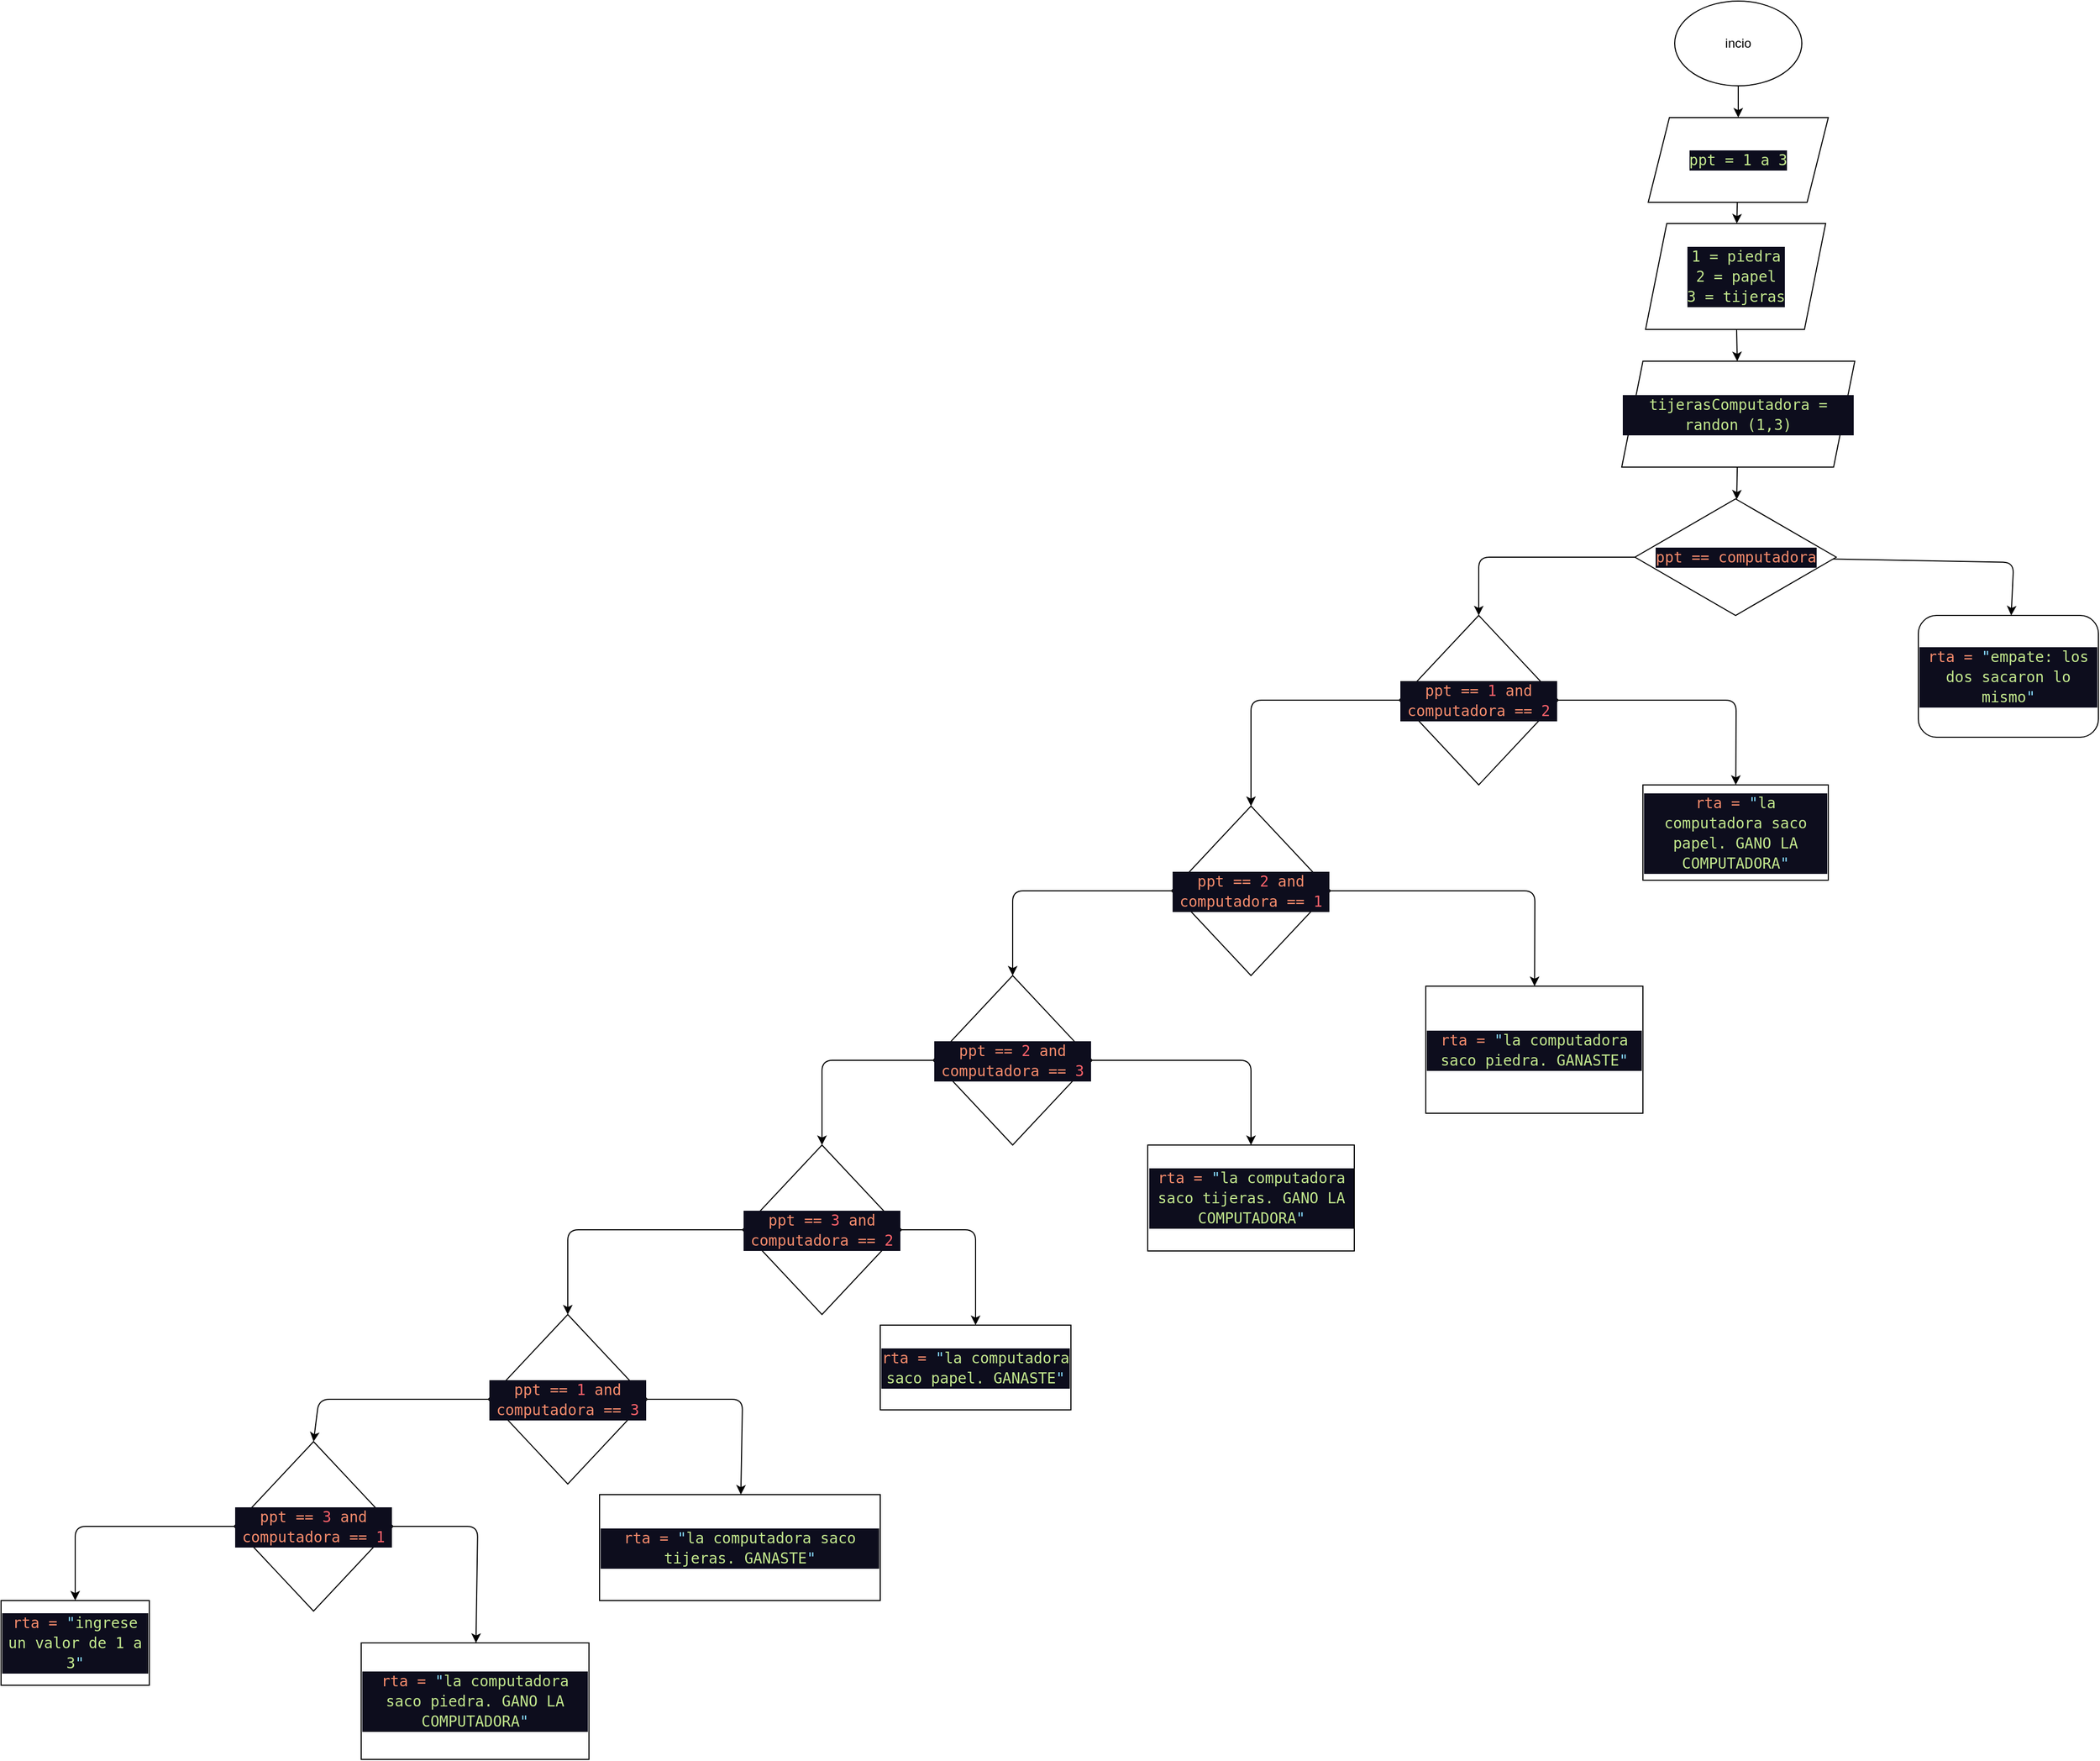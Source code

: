 <mxfile>
    <diagram id="k8i_2xDjWY05S3S8H_-K" name="Page-1">
        <mxGraphModel dx="2741" dy="470" grid="1" gridSize="10" guides="1" tooltips="1" connect="1" arrows="1" fold="1" page="1" pageScale="1" pageWidth="850" pageHeight="1100" math="0" shadow="0">
            <root>
                <mxCell id="0"/>
                <mxCell id="1" parent="0"/>
                <mxCell id="9" value="" style="edgeStyle=none;html=1;" edge="1" parent="1" source="2" target="8">
                    <mxGeometry relative="1" as="geometry"/>
                </mxCell>
                <mxCell id="2" value="incio" style="ellipse;whiteSpace=wrap;html=1;" vertex="1" parent="1">
                    <mxGeometry x="240" y="20" width="120" height="80" as="geometry"/>
                </mxCell>
                <mxCell id="7" value="" style="edgeStyle=none;html=1;" edge="1" parent="1" source="3" target="6">
                    <mxGeometry relative="1" as="geometry"/>
                </mxCell>
                <mxCell id="13" value="" style="edgeStyle=none;html=1;" edge="1" parent="1" source="6" target="12">
                    <mxGeometry relative="1" as="geometry"/>
                </mxCell>
                <mxCell id="6" value="&lt;div style=&quot;color: rgb(255, 255, 255); background-color: rgb(13, 13, 29); font-family: &amp;quot;Droid Sans Mono&amp;quot;, &amp;quot;monospace&amp;quot;, monospace; font-size: 14px; line-height: 19px;&quot;&gt;&lt;span style=&quot;color: rgb(195, 232, 141);&quot;&gt;tijerasComputadora = randon (1,3)&lt;/span&gt;&lt;/div&gt;" style="shape=parallelogram;perimeter=parallelogramPerimeter;whiteSpace=wrap;html=1;fixedSize=1;" vertex="1" parent="1">
                    <mxGeometry x="190" y="360" width="220" height="100" as="geometry"/>
                </mxCell>
                <mxCell id="3" value="&lt;div style=&quot;color: rgb(255, 255, 255); background-color: rgb(13, 13, 29); font-family: &amp;quot;Droid Sans Mono&amp;quot;, &amp;quot;monospace&amp;quot;, monospace; font-size: 14px; line-height: 19px;&quot;&gt;&lt;span style=&quot;color: #c3e88d;&quot;&gt;1 = piedra&lt;/span&gt;&lt;/div&gt;&lt;div style=&quot;color: rgb(255, 255, 255); background-color: rgb(13, 13, 29); font-family: &amp;quot;Droid Sans Mono&amp;quot;, &amp;quot;monospace&amp;quot;, monospace; font-size: 14px; line-height: 19px;&quot;&gt;&lt;span style=&quot;color: #c3e88d;&quot;&gt;2 = papel&lt;/span&gt;&lt;/div&gt;&lt;div style=&quot;color: rgb(255, 255, 255); background-color: rgb(13, 13, 29); font-family: &amp;quot;Droid Sans Mono&amp;quot;, &amp;quot;monospace&amp;quot;, monospace; font-size: 14px; line-height: 19px;&quot;&gt;&lt;span style=&quot;color: #c3e88d;&quot;&gt;3 = tijeras&lt;/span&gt;&lt;/div&gt;" style="shape=parallelogram;perimeter=parallelogramPerimeter;whiteSpace=wrap;html=1;fixedSize=1;" vertex="1" parent="1">
                    <mxGeometry x="212.5" y="230" width="170" height="100" as="geometry"/>
                </mxCell>
                <mxCell id="11" value="" style="edgeStyle=none;html=1;" edge="1" parent="1" source="8" target="3">
                    <mxGeometry relative="1" as="geometry"/>
                </mxCell>
                <mxCell id="8" value="&lt;div style=&quot;color: rgb(255, 255, 255); background-color: rgb(13, 13, 29); font-family: &amp;quot;Droid Sans Mono&amp;quot;, &amp;quot;monospace&amp;quot;, monospace; font-size: 14px; line-height: 19px;&quot;&gt;&lt;span style=&quot;color: rgb(195, 232, 141);&quot;&gt;ppt = 1 a 3&lt;/span&gt;&lt;br&gt;&lt;/div&gt;" style="shape=parallelogram;perimeter=parallelogramPerimeter;whiteSpace=wrap;html=1;fixedSize=1;" vertex="1" parent="1">
                    <mxGeometry x="215" y="130" width="170" height="80" as="geometry"/>
                </mxCell>
                <mxCell id="16" value="" style="edgeStyle=none;html=1;" edge="1" parent="1" source="12" target="15">
                    <mxGeometry relative="1" as="geometry">
                        <Array as="points">
                            <mxPoint x="560" y="550"/>
                        </Array>
                    </mxGeometry>
                </mxCell>
                <mxCell id="24" value="" style="edgeStyle=none;html=1;entryX=0.5;entryY=0;entryDx=0;entryDy=0;" edge="1" parent="1" source="12" target="17">
                    <mxGeometry relative="1" as="geometry">
                        <Array as="points">
                            <mxPoint x="55" y="545"/>
                        </Array>
                    </mxGeometry>
                </mxCell>
                <mxCell id="12" value="&lt;div style=&quot;color: rgb(255, 255, 255); background-color: rgb(13, 13, 29); font-family: &amp;quot;Droid Sans Mono&amp;quot;, &amp;quot;monospace&amp;quot;, monospace; font-size: 14px; line-height: 19px;&quot;&gt;&lt;span style=&quot;color: #f78c6c;&quot;&gt;ppt == computadora&lt;/span&gt;&lt;/div&gt;" style="rhombus;whiteSpace=wrap;html=1;" vertex="1" parent="1">
                    <mxGeometry x="202.5" y="490" width="190" height="110" as="geometry"/>
                </mxCell>
                <mxCell id="15" value="&lt;div style=&quot;color: rgb(255, 255, 255); background-color: rgb(13, 13, 29); font-family: &amp;quot;Droid Sans Mono&amp;quot;, &amp;quot;monospace&amp;quot;, monospace; font-weight: normal; font-size: 14px; line-height: 19px;&quot;&gt;&lt;div&gt;&lt;span style=&quot;color: #f78c6c;&quot;&gt;rta = &lt;/span&gt;&lt;span style=&quot;color: #89ddff;&quot;&gt;&quot;&lt;/span&gt;&lt;span style=&quot;color: #c3e88d;&quot;&gt;empate: los dos sacaron lo mismo&lt;/span&gt;&lt;span style=&quot;color: #89ddff;&quot;&gt;&quot;&lt;/span&gt;&lt;/div&gt;&lt;/div&gt;" style="rounded=1;whiteSpace=wrap;html=1;" vertex="1" parent="1">
                    <mxGeometry x="470" y="600" width="170" height="115" as="geometry"/>
                </mxCell>
                <mxCell id="26" value="" style="edgeStyle=none;html=1;" edge="1" parent="1" source="17" target="25">
                    <mxGeometry relative="1" as="geometry">
                        <Array as="points">
                            <mxPoint x="298" y="680"/>
                        </Array>
                    </mxGeometry>
                </mxCell>
                <mxCell id="28" value="" style="edgeStyle=none;html=1;entryX=0.5;entryY=0;entryDx=0;entryDy=0;" edge="1" parent="1" source="17" target="27">
                    <mxGeometry relative="1" as="geometry">
                        <Array as="points">
                            <mxPoint x="-160" y="680"/>
                        </Array>
                    </mxGeometry>
                </mxCell>
                <mxCell id="17" value="&lt;div style=&quot;color: rgb(255, 255, 255); background-color: rgb(13, 13, 29); font-family: &amp;quot;Droid Sans Mono&amp;quot;, &amp;quot;monospace&amp;quot;, monospace; font-weight: normal; font-size: 14px; line-height: 19px;&quot;&gt;&lt;div&gt;&lt;span style=&quot;color: #f78c6c;&quot;&gt;ppt == &lt;/span&gt;&lt;span style=&quot;color: #fc626a;&quot;&gt;1&lt;/span&gt;&lt;span style=&quot;color: #f78c6c;&quot;&gt; and computadora == &lt;/span&gt;&lt;span style=&quot;color: #fc626a;&quot;&gt;2&lt;/span&gt;&lt;/div&gt;&lt;/div&gt;" style="rhombus;whiteSpace=wrap;html=1;" vertex="1" parent="1">
                    <mxGeometry x="-20" y="600" width="150" height="160" as="geometry"/>
                </mxCell>
                <mxCell id="25" value="&lt;div style=&quot;color: rgb(255, 255, 255); background-color: rgb(13, 13, 29); font-family: &amp;quot;Droid Sans Mono&amp;quot;, &amp;quot;monospace&amp;quot;, monospace; font-size: 14px; line-height: 19px;&quot;&gt;&lt;span style=&quot;color: #f78c6c;&quot;&gt;rta = &lt;/span&gt;&lt;span style=&quot;color: #89ddff;&quot;&gt;&quot;&lt;/span&gt;&lt;span style=&quot;color: #c3e88d;&quot;&gt;la computadora saco papel. GANO LA COMPUTADORA&lt;/span&gt;&lt;span style=&quot;color: #89ddff;&quot;&gt;&quot;&lt;/span&gt;&lt;/div&gt;" style="whiteSpace=wrap;html=1;" vertex="1" parent="1">
                    <mxGeometry x="210" y="760" width="175" height="90" as="geometry"/>
                </mxCell>
                <mxCell id="31" value="" style="edgeStyle=none;html=1;" edge="1" parent="1" source="27" target="30">
                    <mxGeometry relative="1" as="geometry">
                        <Array as="points">
                            <mxPoint x="108" y="860"/>
                        </Array>
                    </mxGeometry>
                </mxCell>
                <mxCell id="33" value="" style="edgeStyle=none;html=1;entryX=0.5;entryY=0;entryDx=0;entryDy=0;" edge="1" parent="1" source="27" target="32">
                    <mxGeometry relative="1" as="geometry">
                        <Array as="points">
                            <mxPoint x="-385" y="860"/>
                        </Array>
                    </mxGeometry>
                </mxCell>
                <mxCell id="27" value="&lt;div style=&quot;color: rgb(255, 255, 255); background-color: rgb(13, 13, 29); font-family: &amp;quot;Droid Sans Mono&amp;quot;, &amp;quot;monospace&amp;quot;, monospace; font-weight: normal; font-size: 14px; line-height: 19px;&quot;&gt;&lt;div style=&quot;line-height: 19px;&quot;&gt;&lt;span style=&quot;color: #f78c6c;&quot;&gt;ppt == &lt;/span&gt;&lt;span style=&quot;color: #fc626a;&quot;&gt;2&lt;/span&gt;&lt;span style=&quot;color: #f78c6c;&quot;&gt; and computadora == &lt;/span&gt;&lt;span style=&quot;color: #fc626a;&quot;&gt;1&lt;/span&gt;&lt;/div&gt;&lt;/div&gt;" style="rhombus;whiteSpace=wrap;html=1;" vertex="1" parent="1">
                    <mxGeometry x="-235" y="780" width="150" height="160" as="geometry"/>
                </mxCell>
                <mxCell id="30" value="&lt;div style=&quot;color: rgb(255, 255, 255); background-color: rgb(13, 13, 29); font-family: &amp;quot;Droid Sans Mono&amp;quot;, &amp;quot;monospace&amp;quot;, monospace; font-size: 14px; line-height: 19px;&quot;&gt;&lt;span style=&quot;color: #f78c6c;&quot;&gt;rta = &lt;/span&gt;&lt;span style=&quot;color: #89ddff;&quot;&gt;&quot;&lt;/span&gt;&lt;span style=&quot;color: #c3e88d;&quot;&gt;la computadora saco piedra. GANASTE&lt;/span&gt;&lt;span style=&quot;color: #89ddff;&quot;&gt;&quot;&lt;/span&gt;&lt;/div&gt;" style="whiteSpace=wrap;html=1;" vertex="1" parent="1">
                    <mxGeometry x="5" y="950" width="205" height="120" as="geometry"/>
                </mxCell>
                <mxCell id="35" value="" style="edgeStyle=none;html=1;" edge="1" parent="1" source="32" target="34">
                    <mxGeometry relative="1" as="geometry">
                        <Array as="points">
                            <mxPoint x="-160" y="1020"/>
                        </Array>
                    </mxGeometry>
                </mxCell>
                <mxCell id="37" value="" style="edgeStyle=none;html=1;entryX=0.5;entryY=0;entryDx=0;entryDy=0;" edge="1" parent="1" source="32" target="36">
                    <mxGeometry relative="1" as="geometry">
                        <Array as="points">
                            <mxPoint x="-565" y="1020"/>
                        </Array>
                    </mxGeometry>
                </mxCell>
                <mxCell id="32" value="&lt;div style=&quot;color: rgb(255, 255, 255); background-color: rgb(13, 13, 29); font-family: &amp;quot;Droid Sans Mono&amp;quot;, &amp;quot;monospace&amp;quot;, monospace; font-weight: normal; font-size: 14px; line-height: 19px;&quot;&gt;&lt;div style=&quot;line-height: 19px;&quot;&gt;&lt;div style=&quot;line-height: 19px;&quot;&gt;&lt;span style=&quot;color: #f78c6c;&quot;&gt;ppt == &lt;/span&gt;&lt;span style=&quot;color: #fc626a;&quot;&gt;2&lt;/span&gt;&lt;span style=&quot;color: #f78c6c;&quot;&gt; and computadora == &lt;/span&gt;&lt;span style=&quot;color: #fc626a;&quot;&gt;3&lt;/span&gt;&lt;/div&gt;&lt;/div&gt;&lt;/div&gt;" style="rhombus;whiteSpace=wrap;html=1;" vertex="1" parent="1">
                    <mxGeometry x="-460" y="940" width="150" height="160" as="geometry"/>
                </mxCell>
                <mxCell id="34" value="&lt;div style=&quot;color: rgb(255, 255, 255); background-color: rgb(13, 13, 29); font-family: &amp;quot;Droid Sans Mono&amp;quot;, &amp;quot;monospace&amp;quot;, monospace; font-size: 14px; line-height: 19px;&quot;&gt;&lt;span style=&quot;color: #f78c6c;&quot;&gt;rta = &lt;/span&gt;&lt;span style=&quot;color: #89ddff;&quot;&gt;&quot;&lt;/span&gt;&lt;span style=&quot;color: #c3e88d;&quot;&gt;la computadora saco tijeras. GANO LA COMPUTADORA&lt;/span&gt;&lt;span style=&quot;color: #89ddff;&quot;&gt;&quot;&lt;/span&gt;&lt;/div&gt;" style="whiteSpace=wrap;html=1;" vertex="1" parent="1">
                    <mxGeometry x="-257.5" y="1100" width="195" height="100" as="geometry"/>
                </mxCell>
                <mxCell id="39" value="" style="edgeStyle=none;html=1;" edge="1" parent="1" source="36" target="38">
                    <mxGeometry relative="1" as="geometry">
                        <Array as="points">
                            <mxPoint x="-420" y="1180"/>
                        </Array>
                    </mxGeometry>
                </mxCell>
                <mxCell id="41" value="" style="edgeStyle=none;html=1;entryX=0.5;entryY=0;entryDx=0;entryDy=0;" edge="1" parent="1" source="36" target="40">
                    <mxGeometry relative="1" as="geometry">
                        <Array as="points">
                            <mxPoint x="-805" y="1180"/>
                        </Array>
                    </mxGeometry>
                </mxCell>
                <mxCell id="36" value="&lt;div style=&quot;color: rgb(255, 255, 255); background-color: rgb(13, 13, 29); font-family: &amp;quot;Droid Sans Mono&amp;quot;, &amp;quot;monospace&amp;quot;, monospace; font-weight: normal; font-size: 14px; line-height: 19px;&quot;&gt;&lt;div style=&quot;line-height: 19px;&quot;&gt;&lt;div style=&quot;line-height: 19px;&quot;&gt;&lt;div style=&quot;line-height: 19px;&quot;&gt;&lt;span style=&quot;color: #f78c6c;&quot;&gt;ppt == &lt;/span&gt;&lt;span style=&quot;color: #fc626a;&quot;&gt;3&lt;/span&gt;&lt;span style=&quot;color: #f78c6c;&quot;&gt; and computadora == &lt;/span&gt;&lt;span style=&quot;color: #fc626a;&quot;&gt;2&lt;/span&gt;&lt;/div&gt;&lt;/div&gt;&lt;/div&gt;&lt;/div&gt;" style="rhombus;whiteSpace=wrap;html=1;" vertex="1" parent="1">
                    <mxGeometry x="-640" y="1100" width="150" height="160" as="geometry"/>
                </mxCell>
                <mxCell id="38" value="&lt;div style=&quot;color: rgb(255, 255, 255); background-color: rgb(13, 13, 29); font-family: &amp;quot;Droid Sans Mono&amp;quot;, &amp;quot;monospace&amp;quot;, monospace; font-size: 14px; line-height: 19px;&quot;&gt;&lt;span style=&quot;color: #f78c6c;&quot;&gt;rta = &lt;/span&gt;&lt;span style=&quot;color: #89ddff;&quot;&gt;&quot;&lt;/span&gt;&lt;span style=&quot;color: #c3e88d;&quot;&gt;la computadora saco papel. GANASTE&lt;/span&gt;&lt;span style=&quot;color: #89ddff;&quot;&gt;&quot;&lt;/span&gt;&lt;/div&gt;" style="whiteSpace=wrap;html=1;" vertex="1" parent="1">
                    <mxGeometry x="-510" y="1270" width="180" height="80" as="geometry"/>
                </mxCell>
                <mxCell id="43" value="" style="edgeStyle=none;html=1;" edge="1" parent="1" source="40" target="42">
                    <mxGeometry relative="1" as="geometry">
                        <Array as="points">
                            <mxPoint x="-640" y="1340"/>
                        </Array>
                    </mxGeometry>
                </mxCell>
                <mxCell id="45" style="edgeStyle=none;html=1;entryX=0.5;entryY=0;entryDx=0;entryDy=0;" edge="1" parent="1" source="40" target="44">
                    <mxGeometry relative="1" as="geometry">
                        <Array as="points">
                            <mxPoint x="-1040" y="1340"/>
                        </Array>
                    </mxGeometry>
                </mxCell>
                <mxCell id="40" value="&lt;div style=&quot;color: rgb(255, 255, 255); background-color: rgb(13, 13, 29); font-family: &amp;quot;Droid Sans Mono&amp;quot;, &amp;quot;monospace&amp;quot;, monospace; font-weight: normal; font-size: 14px; line-height: 19px;&quot;&gt;&lt;div style=&quot;line-height: 19px;&quot;&gt;&lt;div style=&quot;line-height: 19px;&quot;&gt;&lt;div style=&quot;line-height: 19px;&quot;&gt;&lt;div style=&quot;line-height: 19px;&quot;&gt;&lt;span style=&quot;color: #f78c6c;&quot;&gt;ppt == &lt;/span&gt;&lt;span style=&quot;color: #fc626a;&quot;&gt;1&lt;/span&gt;&lt;span style=&quot;color: #f78c6c;&quot;&gt; and computadora == &lt;/span&gt;&lt;span style=&quot;color: #fc626a;&quot;&gt;3&lt;/span&gt;&lt;/div&gt;&lt;/div&gt;&lt;/div&gt;&lt;/div&gt;&lt;/div&gt;" style="rhombus;whiteSpace=wrap;html=1;" vertex="1" parent="1">
                    <mxGeometry x="-880" y="1260" width="150" height="160" as="geometry"/>
                </mxCell>
                <mxCell id="42" value="&lt;div style=&quot;color: rgb(255, 255, 255); background-color: rgb(13, 13, 29); font-family: &amp;quot;Droid Sans Mono&amp;quot;, &amp;quot;monospace&amp;quot;, monospace; font-size: 14px; line-height: 19px;&quot;&gt;&lt;span style=&quot;color: #f78c6c;&quot;&gt;rta = &lt;/span&gt;&lt;span style=&quot;color: #89ddff;&quot;&gt;&quot;&lt;/span&gt;&lt;span style=&quot;color: #c3e88d;&quot;&gt;la computadora saco tijeras. GANASTE&lt;/span&gt;&lt;span style=&quot;color: #89ddff;&quot;&gt;&quot;&lt;/span&gt;&lt;/div&gt;" style="whiteSpace=wrap;html=1;" vertex="1" parent="1">
                    <mxGeometry x="-775" y="1430" width="265" height="100" as="geometry"/>
                </mxCell>
                <mxCell id="47" value="" style="edgeStyle=none;html=1;" edge="1" parent="1" source="44" target="46">
                    <mxGeometry relative="1" as="geometry">
                        <Array as="points">
                            <mxPoint x="-890" y="1460"/>
                        </Array>
                    </mxGeometry>
                </mxCell>
                <mxCell id="49" style="edgeStyle=none;html=1;entryX=0.5;entryY=0;entryDx=0;entryDy=0;" edge="1" parent="1" source="44" target="48">
                    <mxGeometry relative="1" as="geometry">
                        <Array as="points">
                            <mxPoint x="-1270" y="1460"/>
                        </Array>
                    </mxGeometry>
                </mxCell>
                <mxCell id="44" value="&lt;div style=&quot;color: rgb(255, 255, 255); background-color: rgb(13, 13, 29); font-family: &amp;quot;Droid Sans Mono&amp;quot;, &amp;quot;monospace&amp;quot;, monospace; font-weight: normal; font-size: 14px; line-height: 19px;&quot;&gt;&lt;div style=&quot;line-height: 19px;&quot;&gt;&lt;div style=&quot;line-height: 19px;&quot;&gt;&lt;div style=&quot;line-height: 19px;&quot;&gt;&lt;div style=&quot;line-height: 19px;&quot;&gt;&lt;div style=&quot;line-height: 19px;&quot;&gt;&lt;span style=&quot;color: #f78c6c;&quot;&gt;ppt == &lt;/span&gt;&lt;span style=&quot;color: #fc626a;&quot;&gt;3&lt;/span&gt;&lt;span style=&quot;color: #f78c6c;&quot;&gt; and computadora == &lt;/span&gt;&lt;span style=&quot;color: #fc626a;&quot;&gt;1&lt;/span&gt;&lt;/div&gt;&lt;/div&gt;&lt;/div&gt;&lt;/div&gt;&lt;/div&gt;&lt;/div&gt;" style="rhombus;whiteSpace=wrap;html=1;" vertex="1" parent="1">
                    <mxGeometry x="-1120" y="1380" width="150" height="160" as="geometry"/>
                </mxCell>
                <mxCell id="46" value="&lt;div style=&quot;color: rgb(255, 255, 255); background-color: rgb(13, 13, 29); font-family: &amp;quot;Droid Sans Mono&amp;quot;, &amp;quot;monospace&amp;quot;, monospace; font-size: 14px; line-height: 19px;&quot;&gt;&lt;div style=&quot;line-height: 19px;&quot;&gt;&lt;span style=&quot;color: #f78c6c;&quot;&gt;rta = &lt;/span&gt;&lt;span style=&quot;color: #89ddff;&quot;&gt;&quot;&lt;/span&gt;&lt;span style=&quot;color: #c3e88d;&quot;&gt;la computadora saco piedra. GANO LA COMPUTADORA&lt;/span&gt;&lt;span style=&quot;color: #89ddff;&quot;&gt;&quot;&lt;/span&gt;&lt;/div&gt;&lt;/div&gt;" style="whiteSpace=wrap;html=1;" vertex="1" parent="1">
                    <mxGeometry x="-1000" y="1570" width="215" height="110" as="geometry"/>
                </mxCell>
                <mxCell id="48" value="&lt;div style=&quot;color: rgb(255, 255, 255); background-color: rgb(13, 13, 29); font-family: &amp;quot;Droid Sans Mono&amp;quot;, &amp;quot;monospace&amp;quot;, monospace; font-weight: normal; font-size: 14px; line-height: 19px;&quot;&gt;&lt;div&gt;&lt;span style=&quot;color: #f78c6c;&quot;&gt;rta = &lt;/span&gt;&lt;span style=&quot;color: #89ddff;&quot;&gt;&quot;&lt;/span&gt;&lt;span style=&quot;color: #c3e88d;&quot;&gt;ingrese un valor de 1 a 3&lt;/span&gt;&lt;span style=&quot;color: #89ddff;&quot;&gt;&quot;&lt;/span&gt;&lt;/div&gt;&lt;/div&gt;" style="whiteSpace=wrap;html=1;" vertex="1" parent="1">
                    <mxGeometry x="-1340" y="1530" width="140" height="80" as="geometry"/>
                </mxCell>
            </root>
        </mxGraphModel>
    </diagram>
</mxfile>